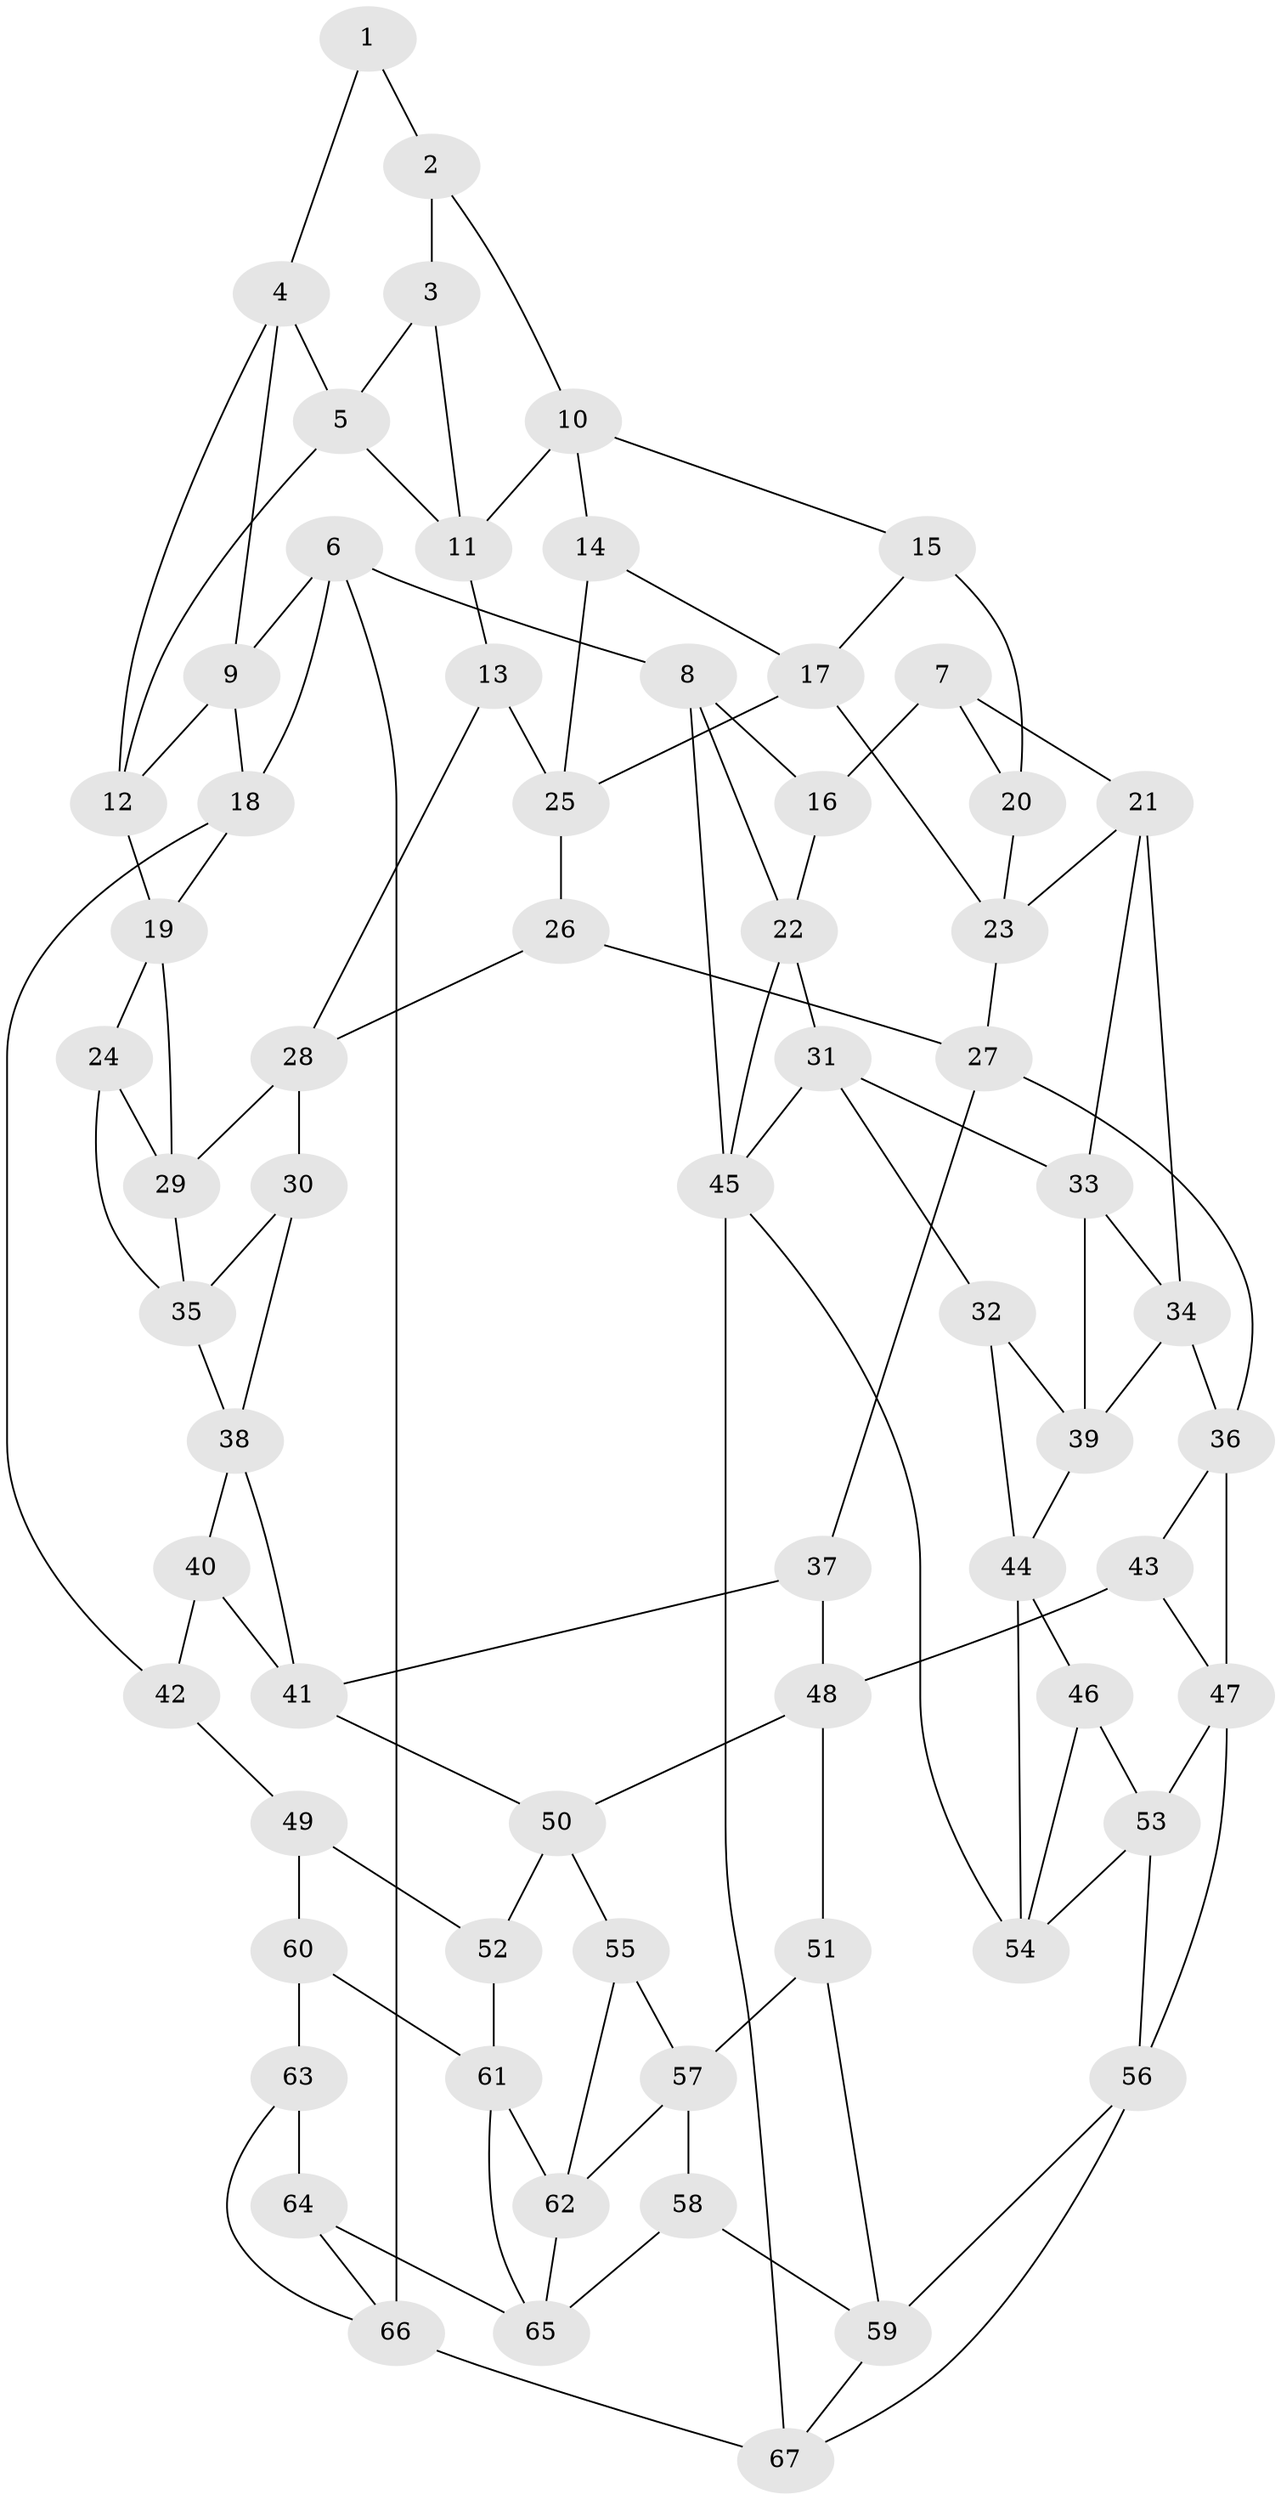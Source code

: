 // original degree distribution, {4: 0.21052631578947367, 5: 0.5639097744360902, 3: 0.022556390977443608, 6: 0.20300751879699247}
// Generated by graph-tools (version 1.1) at 2025/03/03/09/25 03:03:14]
// undirected, 67 vertices, 121 edges
graph export_dot {
graph [start="1"]
  node [color=gray90,style=filled];
  1;
  2;
  3;
  4;
  5;
  6;
  7;
  8;
  9;
  10;
  11;
  12;
  13;
  14;
  15;
  16;
  17;
  18;
  19;
  20;
  21;
  22;
  23;
  24;
  25;
  26;
  27;
  28;
  29;
  30;
  31;
  32;
  33;
  34;
  35;
  36;
  37;
  38;
  39;
  40;
  41;
  42;
  43;
  44;
  45;
  46;
  47;
  48;
  49;
  50;
  51;
  52;
  53;
  54;
  55;
  56;
  57;
  58;
  59;
  60;
  61;
  62;
  63;
  64;
  65;
  66;
  67;
  1 -- 2 [weight=1.0];
  1 -- 4 [weight=1.0];
  2 -- 3 [weight=1.0];
  2 -- 10 [weight=1.0];
  3 -- 5 [weight=1.0];
  3 -- 11 [weight=1.0];
  4 -- 5 [weight=1.0];
  4 -- 9 [weight=1.0];
  4 -- 12 [weight=1.0];
  5 -- 11 [weight=1.0];
  5 -- 12 [weight=1.0];
  6 -- 8 [weight=1.0];
  6 -- 9 [weight=1.0];
  6 -- 18 [weight=1.0];
  6 -- 66 [weight=1.0];
  7 -- 16 [weight=1.0];
  7 -- 20 [weight=1.0];
  7 -- 21 [weight=1.0];
  8 -- 16 [weight=2.0];
  8 -- 22 [weight=1.0];
  8 -- 45 [weight=1.0];
  9 -- 12 [weight=1.0];
  9 -- 18 [weight=1.0];
  10 -- 11 [weight=1.0];
  10 -- 14 [weight=1.0];
  10 -- 15 [weight=1.0];
  11 -- 13 [weight=1.0];
  12 -- 19 [weight=1.0];
  13 -- 25 [weight=1.0];
  13 -- 28 [weight=1.0];
  14 -- 17 [weight=1.0];
  14 -- 25 [weight=1.0];
  15 -- 17 [weight=1.0];
  15 -- 20 [weight=2.0];
  16 -- 22 [weight=1.0];
  17 -- 23 [weight=1.0];
  17 -- 25 [weight=1.0];
  18 -- 19 [weight=1.0];
  18 -- 42 [weight=1.0];
  19 -- 24 [weight=1.0];
  19 -- 29 [weight=1.0];
  20 -- 23 [weight=1.0];
  21 -- 23 [weight=1.0];
  21 -- 33 [weight=1.0];
  21 -- 34 [weight=1.0];
  22 -- 31 [weight=1.0];
  22 -- 45 [weight=1.0];
  23 -- 27 [weight=1.0];
  24 -- 29 [weight=1.0];
  24 -- 35 [weight=1.0];
  25 -- 26 [weight=1.0];
  26 -- 27 [weight=1.0];
  26 -- 28 [weight=1.0];
  27 -- 36 [weight=1.0];
  27 -- 37 [weight=1.0];
  28 -- 29 [weight=1.0];
  28 -- 30 [weight=1.0];
  29 -- 35 [weight=1.0];
  30 -- 35 [weight=1.0];
  30 -- 38 [weight=1.0];
  31 -- 32 [weight=1.0];
  31 -- 33 [weight=1.0];
  31 -- 45 [weight=1.0];
  32 -- 39 [weight=1.0];
  32 -- 44 [weight=1.0];
  33 -- 34 [weight=1.0];
  33 -- 39 [weight=1.0];
  34 -- 36 [weight=1.0];
  34 -- 39 [weight=1.0];
  35 -- 38 [weight=1.0];
  36 -- 43 [weight=1.0];
  36 -- 47 [weight=1.0];
  37 -- 41 [weight=1.0];
  37 -- 48 [weight=1.0];
  38 -- 40 [weight=1.0];
  38 -- 41 [weight=1.0];
  39 -- 44 [weight=1.0];
  40 -- 41 [weight=1.0];
  40 -- 42 [weight=1.0];
  41 -- 50 [weight=1.0];
  42 -- 49 [weight=1.0];
  43 -- 47 [weight=1.0];
  43 -- 48 [weight=1.0];
  44 -- 46 [weight=1.0];
  44 -- 54 [weight=1.0];
  45 -- 54 [weight=1.0];
  45 -- 67 [weight=1.0];
  46 -- 53 [weight=1.0];
  46 -- 54 [weight=1.0];
  47 -- 53 [weight=1.0];
  47 -- 56 [weight=1.0];
  48 -- 50 [weight=1.0];
  48 -- 51 [weight=1.0];
  49 -- 52 [weight=1.0];
  49 -- 60 [weight=1.0];
  50 -- 52 [weight=1.0];
  50 -- 55 [weight=1.0];
  51 -- 57 [weight=1.0];
  51 -- 59 [weight=1.0];
  52 -- 61 [weight=1.0];
  53 -- 54 [weight=1.0];
  53 -- 56 [weight=1.0];
  55 -- 57 [weight=1.0];
  55 -- 62 [weight=1.0];
  56 -- 59 [weight=1.0];
  56 -- 67 [weight=1.0];
  57 -- 58 [weight=1.0];
  57 -- 62 [weight=1.0];
  58 -- 59 [weight=1.0];
  58 -- 65 [weight=1.0];
  59 -- 67 [weight=1.0];
  60 -- 61 [weight=1.0];
  60 -- 63 [weight=2.0];
  61 -- 62 [weight=1.0];
  61 -- 65 [weight=1.0];
  62 -- 65 [weight=1.0];
  63 -- 64 [weight=1.0];
  63 -- 66 [weight=1.0];
  64 -- 65 [weight=1.0];
  64 -- 66 [weight=1.0];
  66 -- 67 [weight=2.0];
}
